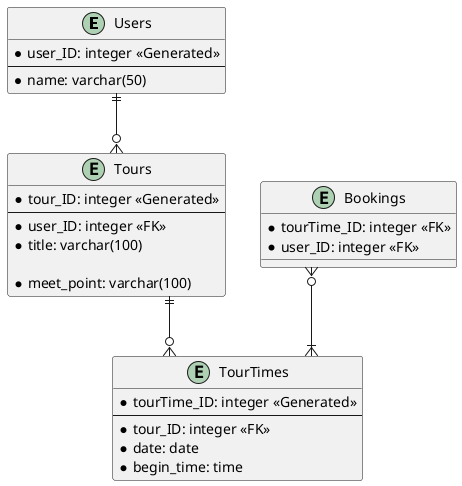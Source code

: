 @startuml
skinparam linetype ortho

entity Users {
    *user_ID: integer <<Generated>>
    --
    *name: varchar(50)
}

entity Tours {
    *tour_ID: integer <<Generated>>
    --
    *user_ID: integer <<FK>>
    *title: varchar(100)

    *meet_point: varchar(100)
}

entity TourTimes {
    *tourTime_ID: integer <<Generated>>
    --
    *tour_ID: integer <<FK>>
    *date: date
    *begin_time: time
}

entity Bookings {
    *tourTime_ID: integer <<FK>>
    *user_ID: integer <<FK>>
}

Users ||--o{ Tours
Tours ||--o{ TourTimes
Bookings }o--|{ TourTimes

@enduml